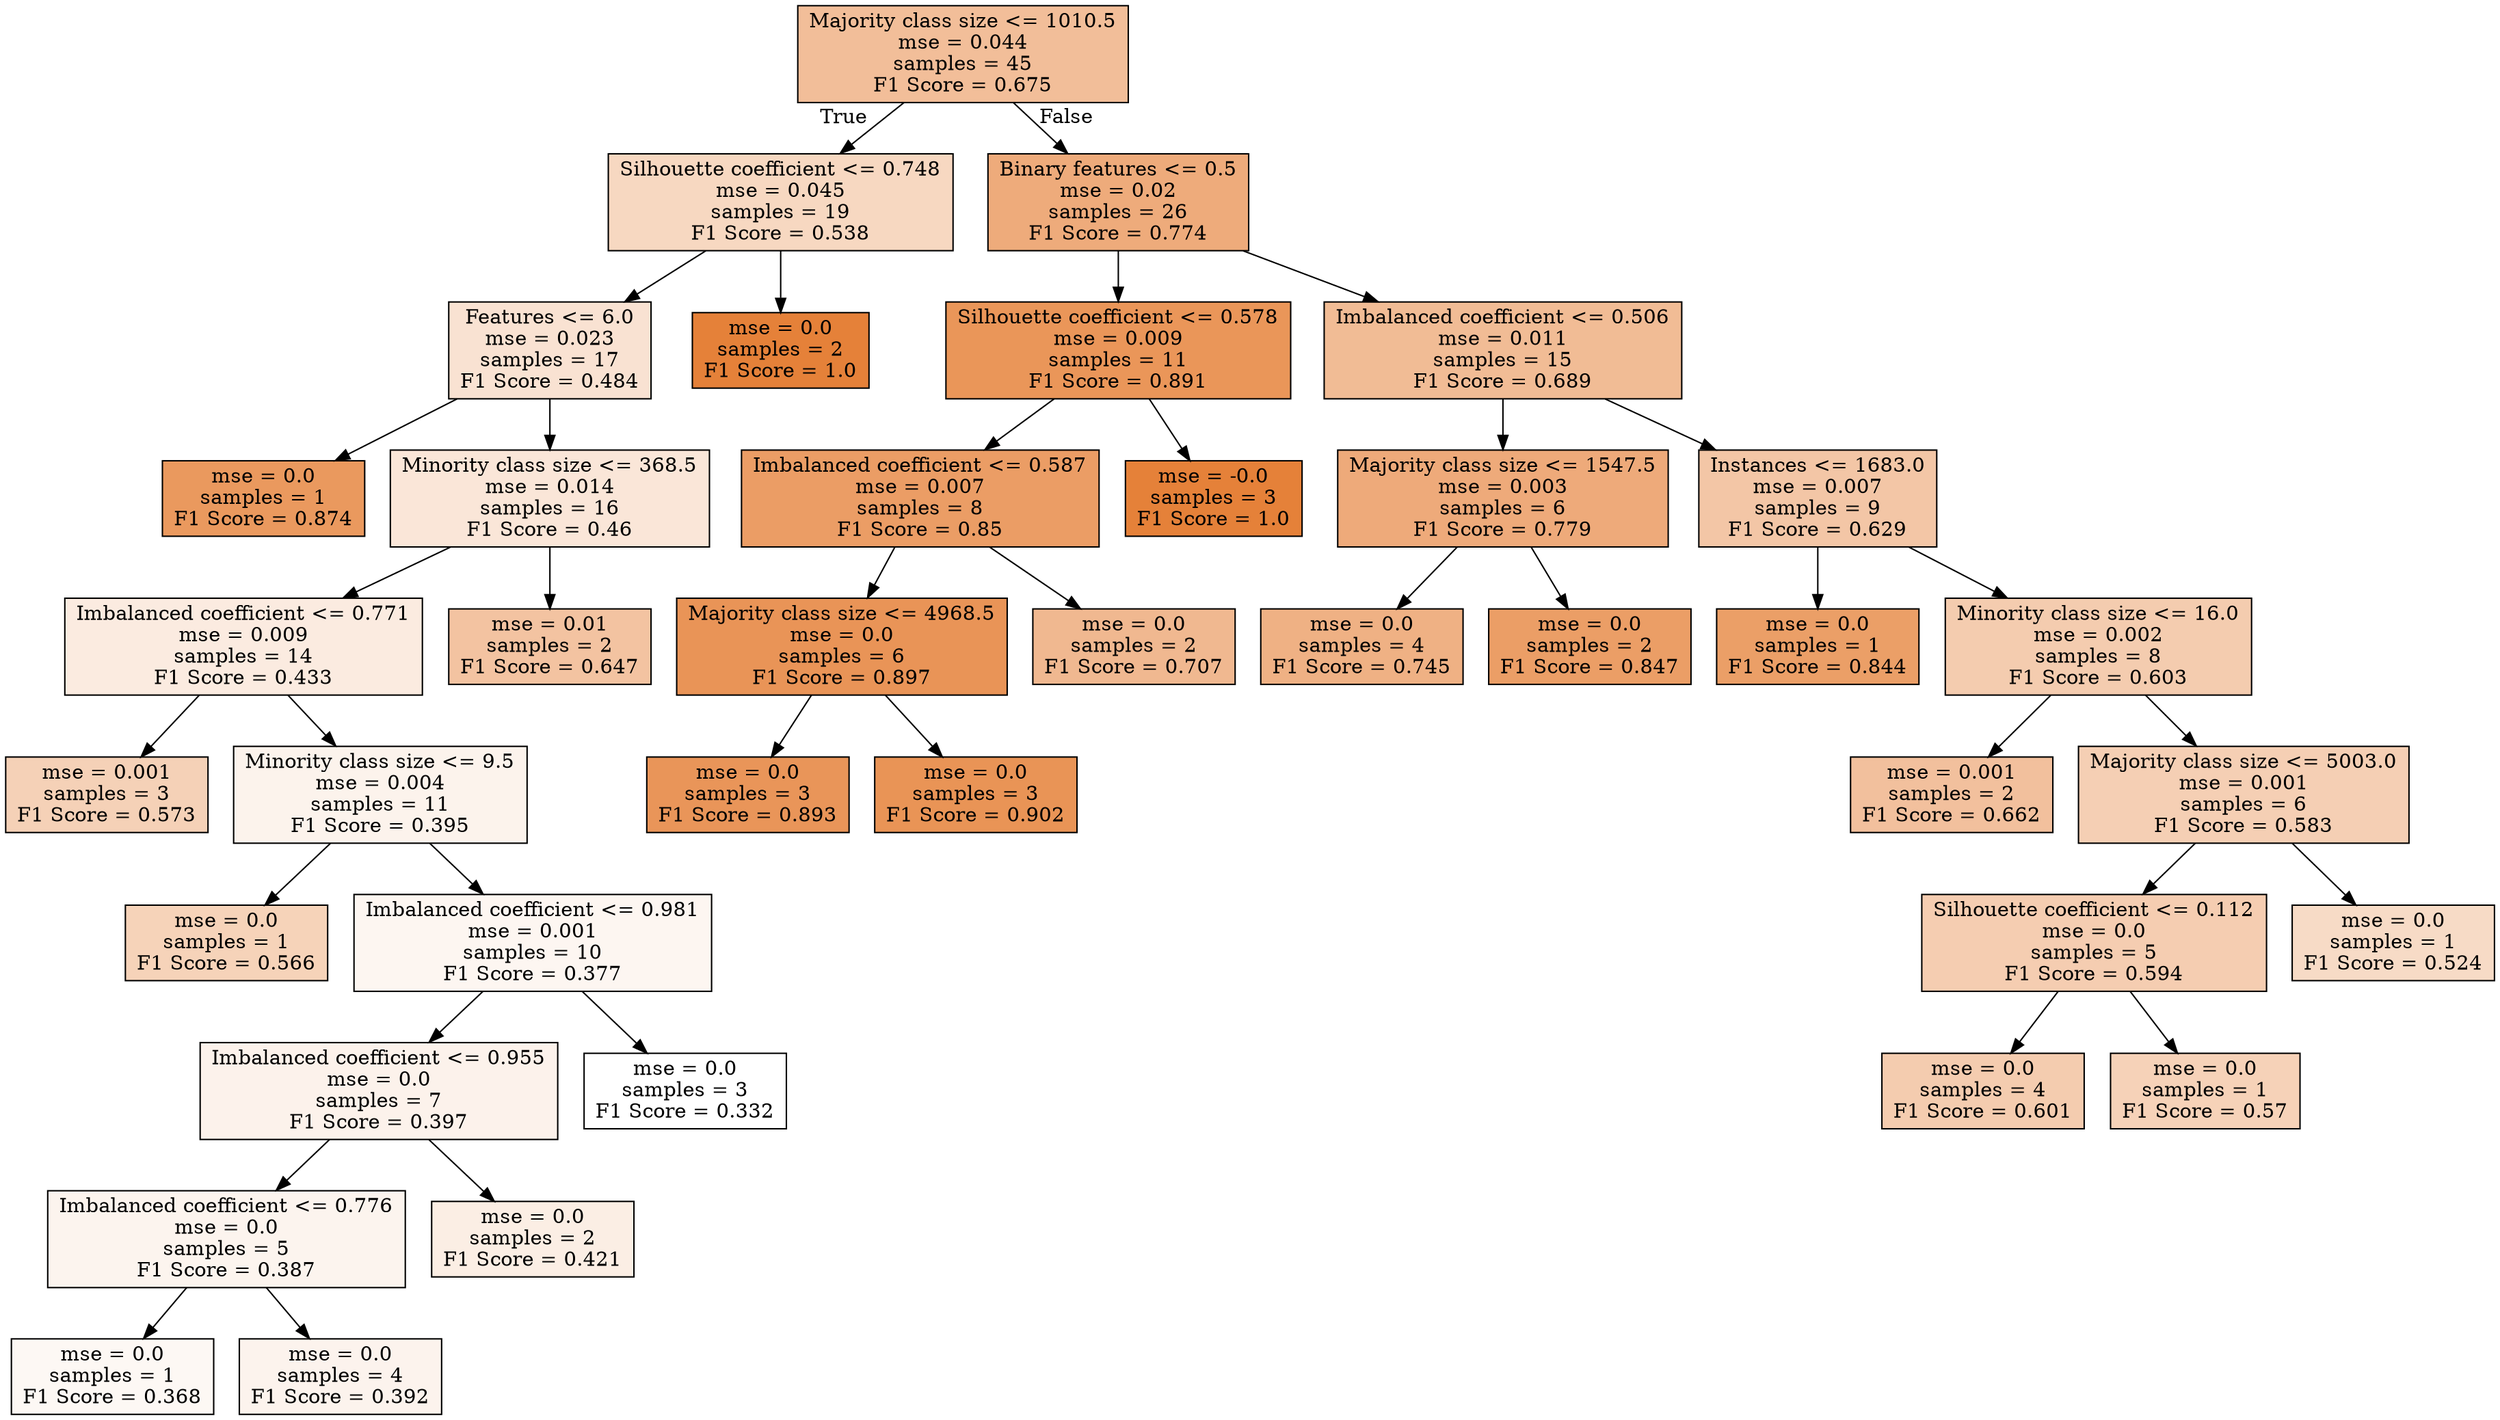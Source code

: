 digraph Tree {
node [shape=box, style="filled", color="black"] ;
0 [label="Majority class size <= 1010.5\nmse = 0.044\nsamples = 45\nF1 Score = 0.675", fillcolor="#e5813983"] ;
1 [label="Silhouette coefficient <= 0.748\nmse = 0.045\nsamples = 19\nF1 Score = 0.538", fillcolor="#e581394f"] ;
0 -> 1 [labeldistance=2.5, labelangle=45, headlabel="True"] ;
2 [label="Features <= 6.0\nmse = 0.023\nsamples = 17\nF1 Score = 0.484", fillcolor="#e581393a"] ;
1 -> 2 ;
3 [label="mse = 0.0\nsamples = 1\nF1 Score = 0.874", fillcolor="#e58139cf"] ;
2 -> 3 ;
4 [label="Minority class size <= 368.5\nmse = 0.014\nsamples = 16\nF1 Score = 0.46", fillcolor="#e5813931"] ;
2 -> 4 ;
5 [label="Imbalanced coefficient <= 0.771\nmse = 0.009\nsamples = 14\nF1 Score = 0.433", fillcolor="#e5813927"] ;
4 -> 5 ;
6 [label="mse = 0.001\nsamples = 3\nF1 Score = 0.573", fillcolor="#e581395c"] ;
5 -> 6 ;
7 [label="Minority class size <= 9.5\nmse = 0.004\nsamples = 11\nF1 Score = 0.395", fillcolor="#e5813918"] ;
5 -> 7 ;
8 [label="mse = 0.0\nsamples = 1\nF1 Score = 0.566", fillcolor="#e5813959"] ;
7 -> 8 ;
9 [label="Imbalanced coefficient <= 0.981\nmse = 0.001\nsamples = 10\nF1 Score = 0.377", fillcolor="#e5813911"] ;
7 -> 9 ;
10 [label="Imbalanced coefficient <= 0.955\nmse = 0.0\nsamples = 7\nF1 Score = 0.397", fillcolor="#e5813919"] ;
9 -> 10 ;
11 [label="Imbalanced coefficient <= 0.776\nmse = 0.0\nsamples = 5\nF1 Score = 0.387", fillcolor="#e5813915"] ;
10 -> 11 ;
12 [label="mse = 0.0\nsamples = 1\nF1 Score = 0.368", fillcolor="#e581390e"] ;
11 -> 12 ;
13 [label="mse = 0.0\nsamples = 4\nF1 Score = 0.392", fillcolor="#e5813917"] ;
11 -> 13 ;
14 [label="mse = 0.0\nsamples = 2\nF1 Score = 0.421", fillcolor="#e5813922"] ;
10 -> 14 ;
15 [label="mse = 0.0\nsamples = 3\nF1 Score = 0.332", fillcolor="#e5813900"] ;
9 -> 15 ;
16 [label="mse = 0.01\nsamples = 2\nF1 Score = 0.647", fillcolor="#e5813978"] ;
4 -> 16 ;
17 [label="mse = 0.0\nsamples = 2\nF1 Score = 1.0", fillcolor="#e58139ff"] ;
1 -> 17 ;
18 [label="Binary features <= 0.5\nmse = 0.02\nsamples = 26\nF1 Score = 0.774", fillcolor="#e58139a9"] ;
0 -> 18 [labeldistance=2.5, labelangle=-45, headlabel="False"] ;
19 [label="Silhouette coefficient <= 0.578\nmse = 0.009\nsamples = 11\nF1 Score = 0.891", fillcolor="#e58139d5"] ;
18 -> 19 ;
20 [label="Imbalanced coefficient <= 0.587\nmse = 0.007\nsamples = 8\nF1 Score = 0.85", fillcolor="#e58139c6"] ;
19 -> 20 ;
21 [label="Majority class size <= 4968.5\nmse = 0.0\nsamples = 6\nF1 Score = 0.897", fillcolor="#e58139d8"] ;
20 -> 21 ;
22 [label="mse = 0.0\nsamples = 3\nF1 Score = 0.893", fillcolor="#e58139d6"] ;
21 -> 22 ;
23 [label="mse = 0.0\nsamples = 3\nF1 Score = 0.902", fillcolor="#e58139d9"] ;
21 -> 23 ;
24 [label="mse = 0.0\nsamples = 2\nF1 Score = 0.707", fillcolor="#e581398f"] ;
20 -> 24 ;
25 [label="mse = -0.0\nsamples = 3\nF1 Score = 1.0", fillcolor="#e58139ff"] ;
19 -> 25 ;
26 [label="Imbalanced coefficient <= 0.506\nmse = 0.011\nsamples = 15\nF1 Score = 0.689", fillcolor="#e5813988"] ;
18 -> 26 ;
27 [label="Majority class size <= 1547.5\nmse = 0.003\nsamples = 6\nF1 Score = 0.779", fillcolor="#e58139ab"] ;
26 -> 27 ;
28 [label="mse = 0.0\nsamples = 4\nF1 Score = 0.745", fillcolor="#e581399e"] ;
27 -> 28 ;
29 [label="mse = 0.0\nsamples = 2\nF1 Score = 0.847", fillcolor="#e58139c5"] ;
27 -> 29 ;
30 [label="Instances <= 1683.0\nmse = 0.007\nsamples = 9\nF1 Score = 0.629", fillcolor="#e5813972"] ;
26 -> 30 ;
31 [label="mse = 0.0\nsamples = 1\nF1 Score = 0.844", fillcolor="#e58139c3"] ;
30 -> 31 ;
32 [label="Minority class size <= 16.0\nmse = 0.002\nsamples = 8\nF1 Score = 0.603", fillcolor="#e5813967"] ;
30 -> 32 ;
33 [label="mse = 0.001\nsamples = 2\nF1 Score = 0.662", fillcolor="#e581397e"] ;
32 -> 33 ;
34 [label="Majority class size <= 5003.0\nmse = 0.001\nsamples = 6\nF1 Score = 0.583", fillcolor="#e5813960"] ;
32 -> 34 ;
35 [label="Silhouette coefficient <= 0.112\nmse = 0.0\nsamples = 5\nF1 Score = 0.594", fillcolor="#e5813964"] ;
34 -> 35 ;
36 [label="mse = 0.0\nsamples = 4\nF1 Score = 0.601", fillcolor="#e5813967"] ;
35 -> 36 ;
37 [label="mse = 0.0\nsamples = 1\nF1 Score = 0.57", fillcolor="#e581395b"] ;
35 -> 37 ;
38 [label="mse = 0.0\nsamples = 1\nF1 Score = 0.524", fillcolor="#e5813949"] ;
34 -> 38 ;
}